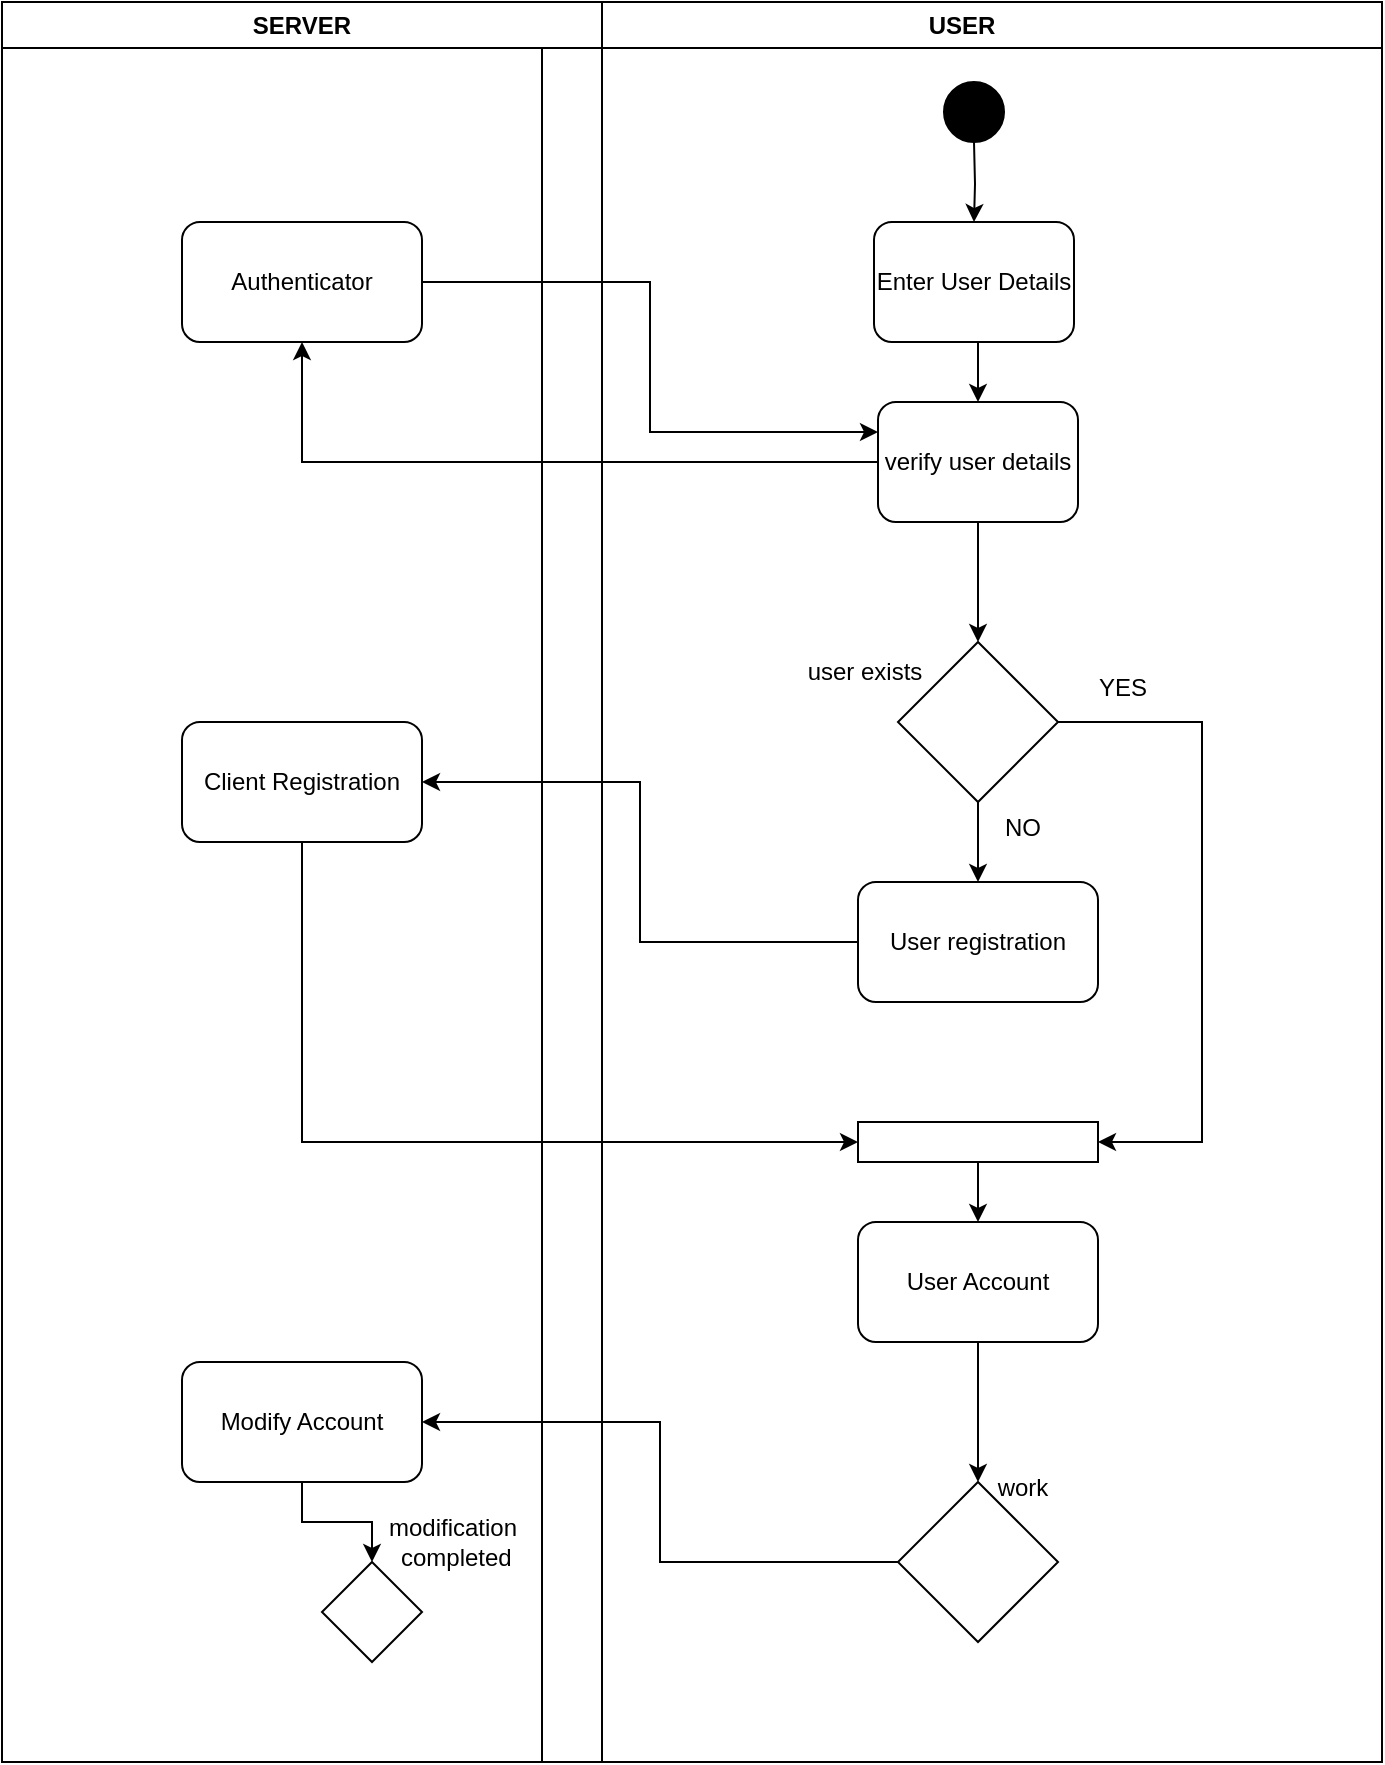 <mxfile version="24.0.0" type="github">
  <diagram id="prtHgNgQTEPvFCAcTncT" name="Page-1">
    <mxGraphModel dx="1290" dy="605" grid="1" gridSize="10" guides="1" tooltips="1" connect="1" arrows="1" fold="1" page="1" pageScale="1" pageWidth="827" pageHeight="1169" math="0" shadow="0">
      <root>
        <mxCell id="0" />
        <mxCell id="1" parent="0" />
        <mxCell id="Ph-Yry3BAkA_j3NdTSEP-2" value="USER" style="swimlane;whiteSpace=wrap;html=1;" vertex="1" parent="1">
          <mxGeometry x="340" y="120" width="420" height="880" as="geometry" />
        </mxCell>
        <mxCell id="Ph-Yry3BAkA_j3NdTSEP-7" style="edgeStyle=orthogonalEdgeStyle;rounded=0;orthogonalLoop=1;jettySize=auto;html=1;entryX=0.5;entryY=0;entryDx=0;entryDy=0;fontFamily=Helvetica;fontSize=12;fontColor=default;" edge="1" parent="Ph-Yry3BAkA_j3NdTSEP-2" target="Ph-Yry3BAkA_j3NdTSEP-6">
          <mxGeometry relative="1" as="geometry">
            <mxPoint x="216" y="70" as="sourcePoint" />
          </mxGeometry>
        </mxCell>
        <mxCell id="Ph-Yry3BAkA_j3NdTSEP-5" value="" style="ellipse;whiteSpace=wrap;html=1;aspect=fixed;color:black;fillColor=#000000;" vertex="1" parent="Ph-Yry3BAkA_j3NdTSEP-2">
          <mxGeometry x="201" y="40" width="30" height="30" as="geometry" />
        </mxCell>
        <mxCell id="Ph-Yry3BAkA_j3NdTSEP-9" style="edgeStyle=orthogonalEdgeStyle;rounded=0;orthogonalLoop=1;jettySize=auto;html=1;exitX=0.5;exitY=1;exitDx=0;exitDy=0;entryX=0.5;entryY=0;entryDx=0;entryDy=0;fontFamily=Helvetica;fontSize=12;fontColor=default;" edge="1" parent="Ph-Yry3BAkA_j3NdTSEP-2" source="Ph-Yry3BAkA_j3NdTSEP-6" target="Ph-Yry3BAkA_j3NdTSEP-8">
          <mxGeometry relative="1" as="geometry" />
        </mxCell>
        <mxCell id="Ph-Yry3BAkA_j3NdTSEP-6" value="Enter User Details" style="rounded=1;whiteSpace=wrap;html=1;strokeColor=default;align=center;verticalAlign=middle;fontFamily=Helvetica;fontSize=12;fontColor=default;fillColor=default;" vertex="1" parent="Ph-Yry3BAkA_j3NdTSEP-2">
          <mxGeometry x="166" y="110" width="100" height="60" as="geometry" />
        </mxCell>
        <mxCell id="Ph-Yry3BAkA_j3NdTSEP-14" style="edgeStyle=orthogonalEdgeStyle;rounded=0;orthogonalLoop=1;jettySize=auto;html=1;entryX=0.5;entryY=0;entryDx=0;entryDy=0;fontFamily=Helvetica;fontSize=12;fontColor=default;" edge="1" parent="Ph-Yry3BAkA_j3NdTSEP-2" source="Ph-Yry3BAkA_j3NdTSEP-8">
          <mxGeometry relative="1" as="geometry">
            <mxPoint x="218" y="320" as="targetPoint" />
          </mxGeometry>
        </mxCell>
        <mxCell id="Ph-Yry3BAkA_j3NdTSEP-8" value="verify user details" style="rounded=1;whiteSpace=wrap;html=1;strokeColor=default;align=center;verticalAlign=middle;fontFamily=Helvetica;fontSize=12;fontColor=default;fillColor=default;" vertex="1" parent="Ph-Yry3BAkA_j3NdTSEP-2">
          <mxGeometry x="168" y="200" width="100" height="60" as="geometry" />
        </mxCell>
        <mxCell id="Ph-Yry3BAkA_j3NdTSEP-17" style="edgeStyle=orthogonalEdgeStyle;rounded=0;orthogonalLoop=1;jettySize=auto;html=1;entryX=0.5;entryY=0;entryDx=0;entryDy=0;fontFamily=Helvetica;fontSize=12;fontColor=default;" edge="1" parent="Ph-Yry3BAkA_j3NdTSEP-2" source="Ph-Yry3BAkA_j3NdTSEP-13" target="Ph-Yry3BAkA_j3NdTSEP-16">
          <mxGeometry relative="1" as="geometry" />
        </mxCell>
        <mxCell id="Ph-Yry3BAkA_j3NdTSEP-23" style="edgeStyle=orthogonalEdgeStyle;rounded=0;orthogonalLoop=1;jettySize=auto;html=1;entryX=1;entryY=0.5;entryDx=0;entryDy=0;fontFamily=Helvetica;fontSize=12;fontColor=default;" edge="1" parent="Ph-Yry3BAkA_j3NdTSEP-2" source="Ph-Yry3BAkA_j3NdTSEP-13" target="Ph-Yry3BAkA_j3NdTSEP-21">
          <mxGeometry relative="1" as="geometry">
            <Array as="points">
              <mxPoint x="330" y="360" />
              <mxPoint x="330" y="570" />
            </Array>
          </mxGeometry>
        </mxCell>
        <mxCell id="Ph-Yry3BAkA_j3NdTSEP-13" value="" style="rhombus;whiteSpace=wrap;html=1;strokeColor=default;align=center;verticalAlign=middle;fontFamily=Helvetica;fontSize=12;fontColor=default;fillColor=default;" vertex="1" parent="Ph-Yry3BAkA_j3NdTSEP-2">
          <mxGeometry x="178" y="320" width="80" height="80" as="geometry" />
        </mxCell>
        <mxCell id="Ph-Yry3BAkA_j3NdTSEP-16" value="User registration" style="rounded=1;whiteSpace=wrap;html=1;strokeColor=default;align=center;verticalAlign=middle;fontFamily=Helvetica;fontSize=12;fontColor=default;fillColor=default;" vertex="1" parent="Ph-Yry3BAkA_j3NdTSEP-2">
          <mxGeometry x="158" y="440" width="120" height="60" as="geometry" />
        </mxCell>
        <mxCell id="Ph-Yry3BAkA_j3NdTSEP-28" style="edgeStyle=orthogonalEdgeStyle;rounded=0;orthogonalLoop=1;jettySize=auto;html=1;entryX=0.5;entryY=0;entryDx=0;entryDy=0;fontFamily=Helvetica;fontSize=12;fontColor=default;" edge="1" parent="Ph-Yry3BAkA_j3NdTSEP-2" source="Ph-Yry3BAkA_j3NdTSEP-21" target="Ph-Yry3BAkA_j3NdTSEP-27">
          <mxGeometry relative="1" as="geometry" />
        </mxCell>
        <mxCell id="Ph-Yry3BAkA_j3NdTSEP-21" value="" style="rounded=0;whiteSpace=wrap;html=1;strokeColor=default;align=center;verticalAlign=middle;fontFamily=Helvetica;fontSize=12;fontColor=default;fillColor=default;" vertex="1" parent="Ph-Yry3BAkA_j3NdTSEP-2">
          <mxGeometry x="158" y="560" width="120" height="20" as="geometry" />
        </mxCell>
        <mxCell id="Ph-Yry3BAkA_j3NdTSEP-24" value="&lt;div&gt;user exists&lt;/div&gt;" style="text;html=1;align=center;verticalAlign=middle;resizable=0;points=[];autosize=1;strokeColor=none;fillColor=none;fontFamily=Helvetica;fontSize=12;fontColor=default;" vertex="1" parent="Ph-Yry3BAkA_j3NdTSEP-2">
          <mxGeometry x="121" y="320" width="80" height="30" as="geometry" />
        </mxCell>
        <mxCell id="Ph-Yry3BAkA_j3NdTSEP-30" value="" style="edgeStyle=orthogonalEdgeStyle;rounded=0;orthogonalLoop=1;jettySize=auto;html=1;fontFamily=Helvetica;fontSize=12;fontColor=default;entryX=0.5;entryY=0;entryDx=0;entryDy=0;" edge="1" parent="Ph-Yry3BAkA_j3NdTSEP-2" source="Ph-Yry3BAkA_j3NdTSEP-27" target="Ph-Yry3BAkA_j3NdTSEP-31">
          <mxGeometry relative="1" as="geometry">
            <mxPoint x="218" y="740" as="targetPoint" />
          </mxGeometry>
        </mxCell>
        <mxCell id="Ph-Yry3BAkA_j3NdTSEP-27" value="User Account" style="rounded=1;whiteSpace=wrap;html=1;strokeColor=default;align=center;verticalAlign=middle;fontFamily=Helvetica;fontSize=12;fontColor=default;fillColor=default;" vertex="1" parent="Ph-Yry3BAkA_j3NdTSEP-2">
          <mxGeometry x="158" y="610" width="120" height="60" as="geometry" />
        </mxCell>
        <mxCell id="Ph-Yry3BAkA_j3NdTSEP-31" value="" style="rhombus;whiteSpace=wrap;html=1;strokeColor=default;align=center;verticalAlign=middle;fontFamily=Helvetica;fontSize=12;fontColor=default;fillColor=default;" vertex="1" parent="Ph-Yry3BAkA_j3NdTSEP-2">
          <mxGeometry x="178" y="740" width="80" height="80" as="geometry" />
        </mxCell>
        <mxCell id="Ph-Yry3BAkA_j3NdTSEP-3" value="SERVER" style="swimlane;whiteSpace=wrap;html=1;" vertex="1" parent="1">
          <mxGeometry x="70" y="120" width="300" height="880" as="geometry" />
        </mxCell>
        <mxCell id="Ph-Yry3BAkA_j3NdTSEP-10" value="Authenticator" style="rounded=1;whiteSpace=wrap;html=1;strokeColor=default;align=center;verticalAlign=middle;fontFamily=Helvetica;fontSize=12;fontColor=default;fillColor=default;" vertex="1" parent="Ph-Yry3BAkA_j3NdTSEP-3">
          <mxGeometry x="90" y="110" width="120" height="60" as="geometry" />
        </mxCell>
        <mxCell id="Ph-Yry3BAkA_j3NdTSEP-18" value="Client Registration" style="rounded=1;whiteSpace=wrap;html=1;strokeColor=default;align=center;verticalAlign=middle;fontFamily=Helvetica;fontSize=12;fontColor=default;fillColor=default;" vertex="1" parent="Ph-Yry3BAkA_j3NdTSEP-3">
          <mxGeometry x="90" y="360" width="120" height="60" as="geometry" />
        </mxCell>
        <mxCell id="Ph-Yry3BAkA_j3NdTSEP-39" style="edgeStyle=orthogonalEdgeStyle;rounded=0;orthogonalLoop=1;jettySize=auto;html=1;entryX=0.5;entryY=0;entryDx=0;entryDy=0;fontFamily=Helvetica;fontSize=12;fontColor=default;" edge="1" parent="Ph-Yry3BAkA_j3NdTSEP-3" source="Ph-Yry3BAkA_j3NdTSEP-33" target="Ph-Yry3BAkA_j3NdTSEP-35">
          <mxGeometry relative="1" as="geometry" />
        </mxCell>
        <mxCell id="Ph-Yry3BAkA_j3NdTSEP-33" value="Modify Account" style="rounded=1;whiteSpace=wrap;html=1;strokeColor=default;align=center;verticalAlign=middle;fontFamily=Helvetica;fontSize=12;fontColor=default;fillColor=default;" vertex="1" parent="Ph-Yry3BAkA_j3NdTSEP-3">
          <mxGeometry x="90" y="680" width="120" height="60" as="geometry" />
        </mxCell>
        <mxCell id="Ph-Yry3BAkA_j3NdTSEP-35" value="" style="rhombus;whiteSpace=wrap;html=1;strokeColor=default;align=center;verticalAlign=middle;fontFamily=Helvetica;fontSize=12;fontColor=default;fillColor=default;" vertex="1" parent="Ph-Yry3BAkA_j3NdTSEP-3">
          <mxGeometry x="160" y="780" width="50" height="50" as="geometry" />
        </mxCell>
        <mxCell id="Ph-Yry3BAkA_j3NdTSEP-36" value="&lt;div&gt;modification&lt;/div&gt;&lt;div&gt;&amp;nbsp;completed&lt;/div&gt;" style="text;html=1;align=center;verticalAlign=middle;resizable=0;points=[];autosize=1;strokeColor=none;fillColor=none;fontFamily=Helvetica;fontSize=12;fontColor=default;" vertex="1" parent="Ph-Yry3BAkA_j3NdTSEP-3">
          <mxGeometry x="180" y="750" width="90" height="40" as="geometry" />
        </mxCell>
        <mxCell id="Ph-Yry3BAkA_j3NdTSEP-11" style="edgeStyle=orthogonalEdgeStyle;rounded=0;orthogonalLoop=1;jettySize=auto;html=1;entryX=0.5;entryY=1;entryDx=0;entryDy=0;fontFamily=Helvetica;fontSize=12;fontColor=default;" edge="1" parent="1" source="Ph-Yry3BAkA_j3NdTSEP-8" target="Ph-Yry3BAkA_j3NdTSEP-10">
          <mxGeometry relative="1" as="geometry" />
        </mxCell>
        <mxCell id="Ph-Yry3BAkA_j3NdTSEP-12" style="edgeStyle=orthogonalEdgeStyle;rounded=0;orthogonalLoop=1;jettySize=auto;html=1;entryX=0;entryY=0.25;entryDx=0;entryDy=0;fontFamily=Helvetica;fontSize=12;fontColor=default;" edge="1" parent="1" source="Ph-Yry3BAkA_j3NdTSEP-10" target="Ph-Yry3BAkA_j3NdTSEP-8">
          <mxGeometry relative="1" as="geometry" />
        </mxCell>
        <mxCell id="Ph-Yry3BAkA_j3NdTSEP-20" style="edgeStyle=orthogonalEdgeStyle;rounded=0;orthogonalLoop=1;jettySize=auto;html=1;entryX=1;entryY=0.5;entryDx=0;entryDy=0;fontFamily=Helvetica;fontSize=12;fontColor=default;" edge="1" parent="1" source="Ph-Yry3BAkA_j3NdTSEP-16" target="Ph-Yry3BAkA_j3NdTSEP-18">
          <mxGeometry relative="1" as="geometry" />
        </mxCell>
        <mxCell id="Ph-Yry3BAkA_j3NdTSEP-22" style="edgeStyle=orthogonalEdgeStyle;rounded=0;orthogonalLoop=1;jettySize=auto;html=1;entryX=0;entryY=0.5;entryDx=0;entryDy=0;fontFamily=Helvetica;fontSize=12;fontColor=default;" edge="1" parent="1" source="Ph-Yry3BAkA_j3NdTSEP-18" target="Ph-Yry3BAkA_j3NdTSEP-21">
          <mxGeometry relative="1" as="geometry">
            <Array as="points">
              <mxPoint x="220" y="690" />
            </Array>
          </mxGeometry>
        </mxCell>
        <mxCell id="Ph-Yry3BAkA_j3NdTSEP-25" value="NO" style="text;html=1;align=center;verticalAlign=middle;resizable=0;points=[];autosize=1;strokeColor=none;fillColor=none;fontFamily=Helvetica;fontSize=12;fontColor=default;" vertex="1" parent="1">
          <mxGeometry x="560" y="518" width="40" height="30" as="geometry" />
        </mxCell>
        <mxCell id="Ph-Yry3BAkA_j3NdTSEP-26" value="YES" style="text;html=1;align=center;verticalAlign=middle;resizable=0;points=[];autosize=1;strokeColor=none;fillColor=none;fontFamily=Helvetica;fontSize=12;fontColor=default;" vertex="1" parent="1">
          <mxGeometry x="605" y="448" width="50" height="30" as="geometry" />
        </mxCell>
        <mxCell id="Ph-Yry3BAkA_j3NdTSEP-32" value="work" style="text;html=1;align=center;verticalAlign=middle;resizable=0;points=[];autosize=1;strokeColor=none;fillColor=none;fontFamily=Helvetica;fontSize=12;fontColor=default;" vertex="1" parent="1">
          <mxGeometry x="555" y="848" width="50" height="30" as="geometry" />
        </mxCell>
        <mxCell id="Ph-Yry3BAkA_j3NdTSEP-34" style="edgeStyle=orthogonalEdgeStyle;rounded=0;orthogonalLoop=1;jettySize=auto;html=1;entryX=1;entryY=0.5;entryDx=0;entryDy=0;fontFamily=Helvetica;fontSize=12;fontColor=default;" edge="1" parent="1" source="Ph-Yry3BAkA_j3NdTSEP-31" target="Ph-Yry3BAkA_j3NdTSEP-33">
          <mxGeometry relative="1" as="geometry" />
        </mxCell>
      </root>
    </mxGraphModel>
  </diagram>
</mxfile>
